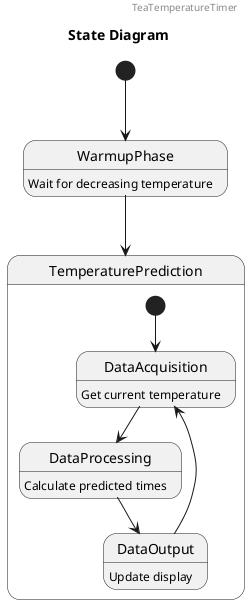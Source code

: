 @startuml State
header TeaTemperatureTimer
title State Diagram

[*] --> WarmupPhase
WarmupPhase: Wait for decreasing temperature

WarmupPhase --> TemperaturePrediction
state TemperaturePrediction {
    [*] --> DataAcquisition
    DataAcquisition : Get current temperature
    DataAcquisition --> DataProcessing 
    DataProcessing : Calculate predicted times
    DataProcessing --> DataOutput
    DataOutput : Update display
    DataOutput --> DataAcquisition
}

@enduml


@startuml Tea Timer Application
header TeaTemperatureTimer
title Tea Timer Application

class OledDisplay {
    display : SSD1306AsciiWire
    
    void initializeDisplay()
    void showHeating()
    void updateRemainingTime()
}

class TemperatureSensor {
    - sensor : DallasTemperature
}

class SerialTempInput {
}

class SerialInterface {
    - serial : Serial

    + void handleSerial()
}

class TeaTimer {
    temperatures[] : double
    times[] : double
    - temp[] : double
    - index : int
    - timeDrink : double
    - timeCold : double

    void addData(double, double)
    void computeTimes()
    void updateAmbientTemp()
    void updateDataOutput()
}

class WebServer {

}
hide WebServer members

class MQTT {
    ip_address: string
    port: string
    void reconnect()
    void sendTemperature()
    void sendTimeDrink()
    void sendTimeCold()
}

class SerialOutput {

}

class Parameters {
    refreshRate : int
    targetTemp : double
    coldTemp : double
    .. IP settings ..
    ipAddress : string
    SSID : string
    Password : string
    --
    
    + bool setParam()
    + any getParam()
}

interface DataOutput {
    void updateDisplayedData()
}

interface DataInput {
    double getTemperature()
}


TeaTimer <-- TemperatureSensor
TeaTimer <-- SerialTempInput
DataInput <|.. TemperatureSensor
DataInput <|.. SerialTempInput
DataOutput <|.. OledDisplay
DataOutput <|.. WebServer
DataOutput <|.. MQTT
DataOutput <|.. SerialOutput
TeaTimer <-- OledDisplay
TeaTimer <-- WebServer
TeaTimer <-- MQTT
TeaTimer <-- SerialOutput
TeaTimer o-- Parameters

SerialOutput --> SerialInterface
SerialTempInput --> SerialInterface
Parameters --> SerialInterface

note "Not in release v1 ;-)" as not_now_note
WebServer .. not_now_note
MQTT .. not_now_note

note "Configuration of the device" as config_note
config_note .. Parameters

note right of SerialInterface: For config and testing

@enduml


@startuml Sequence
header TeaTemperatureTimer
title Program sequence

control TeaTimer
participant SerialTempInput
boundary SerialInterface
participant SerialOutput

SerialInterface -> SerialInterface : handleSerial
group Data acquisition
TeaTimer -> SerialTempInput : getTemperature
SerialTempInput -> SerialInterface : get temp from \ninput queue
TeaTimer <-- SerialTempInput : Return temperature
end
group Data processing
TeaTimer -> TeaTimer : Get Timestamp
TeaTimer -> TeaTimer : addData
TeaTimer -> TeaTimer : computeTimes
end
group Data output
TeaTimer -> SerialOutput : updateDisplayedData
SerialOutput -> SerialInterface : add predicted times \nto output queue
end

@enduml
